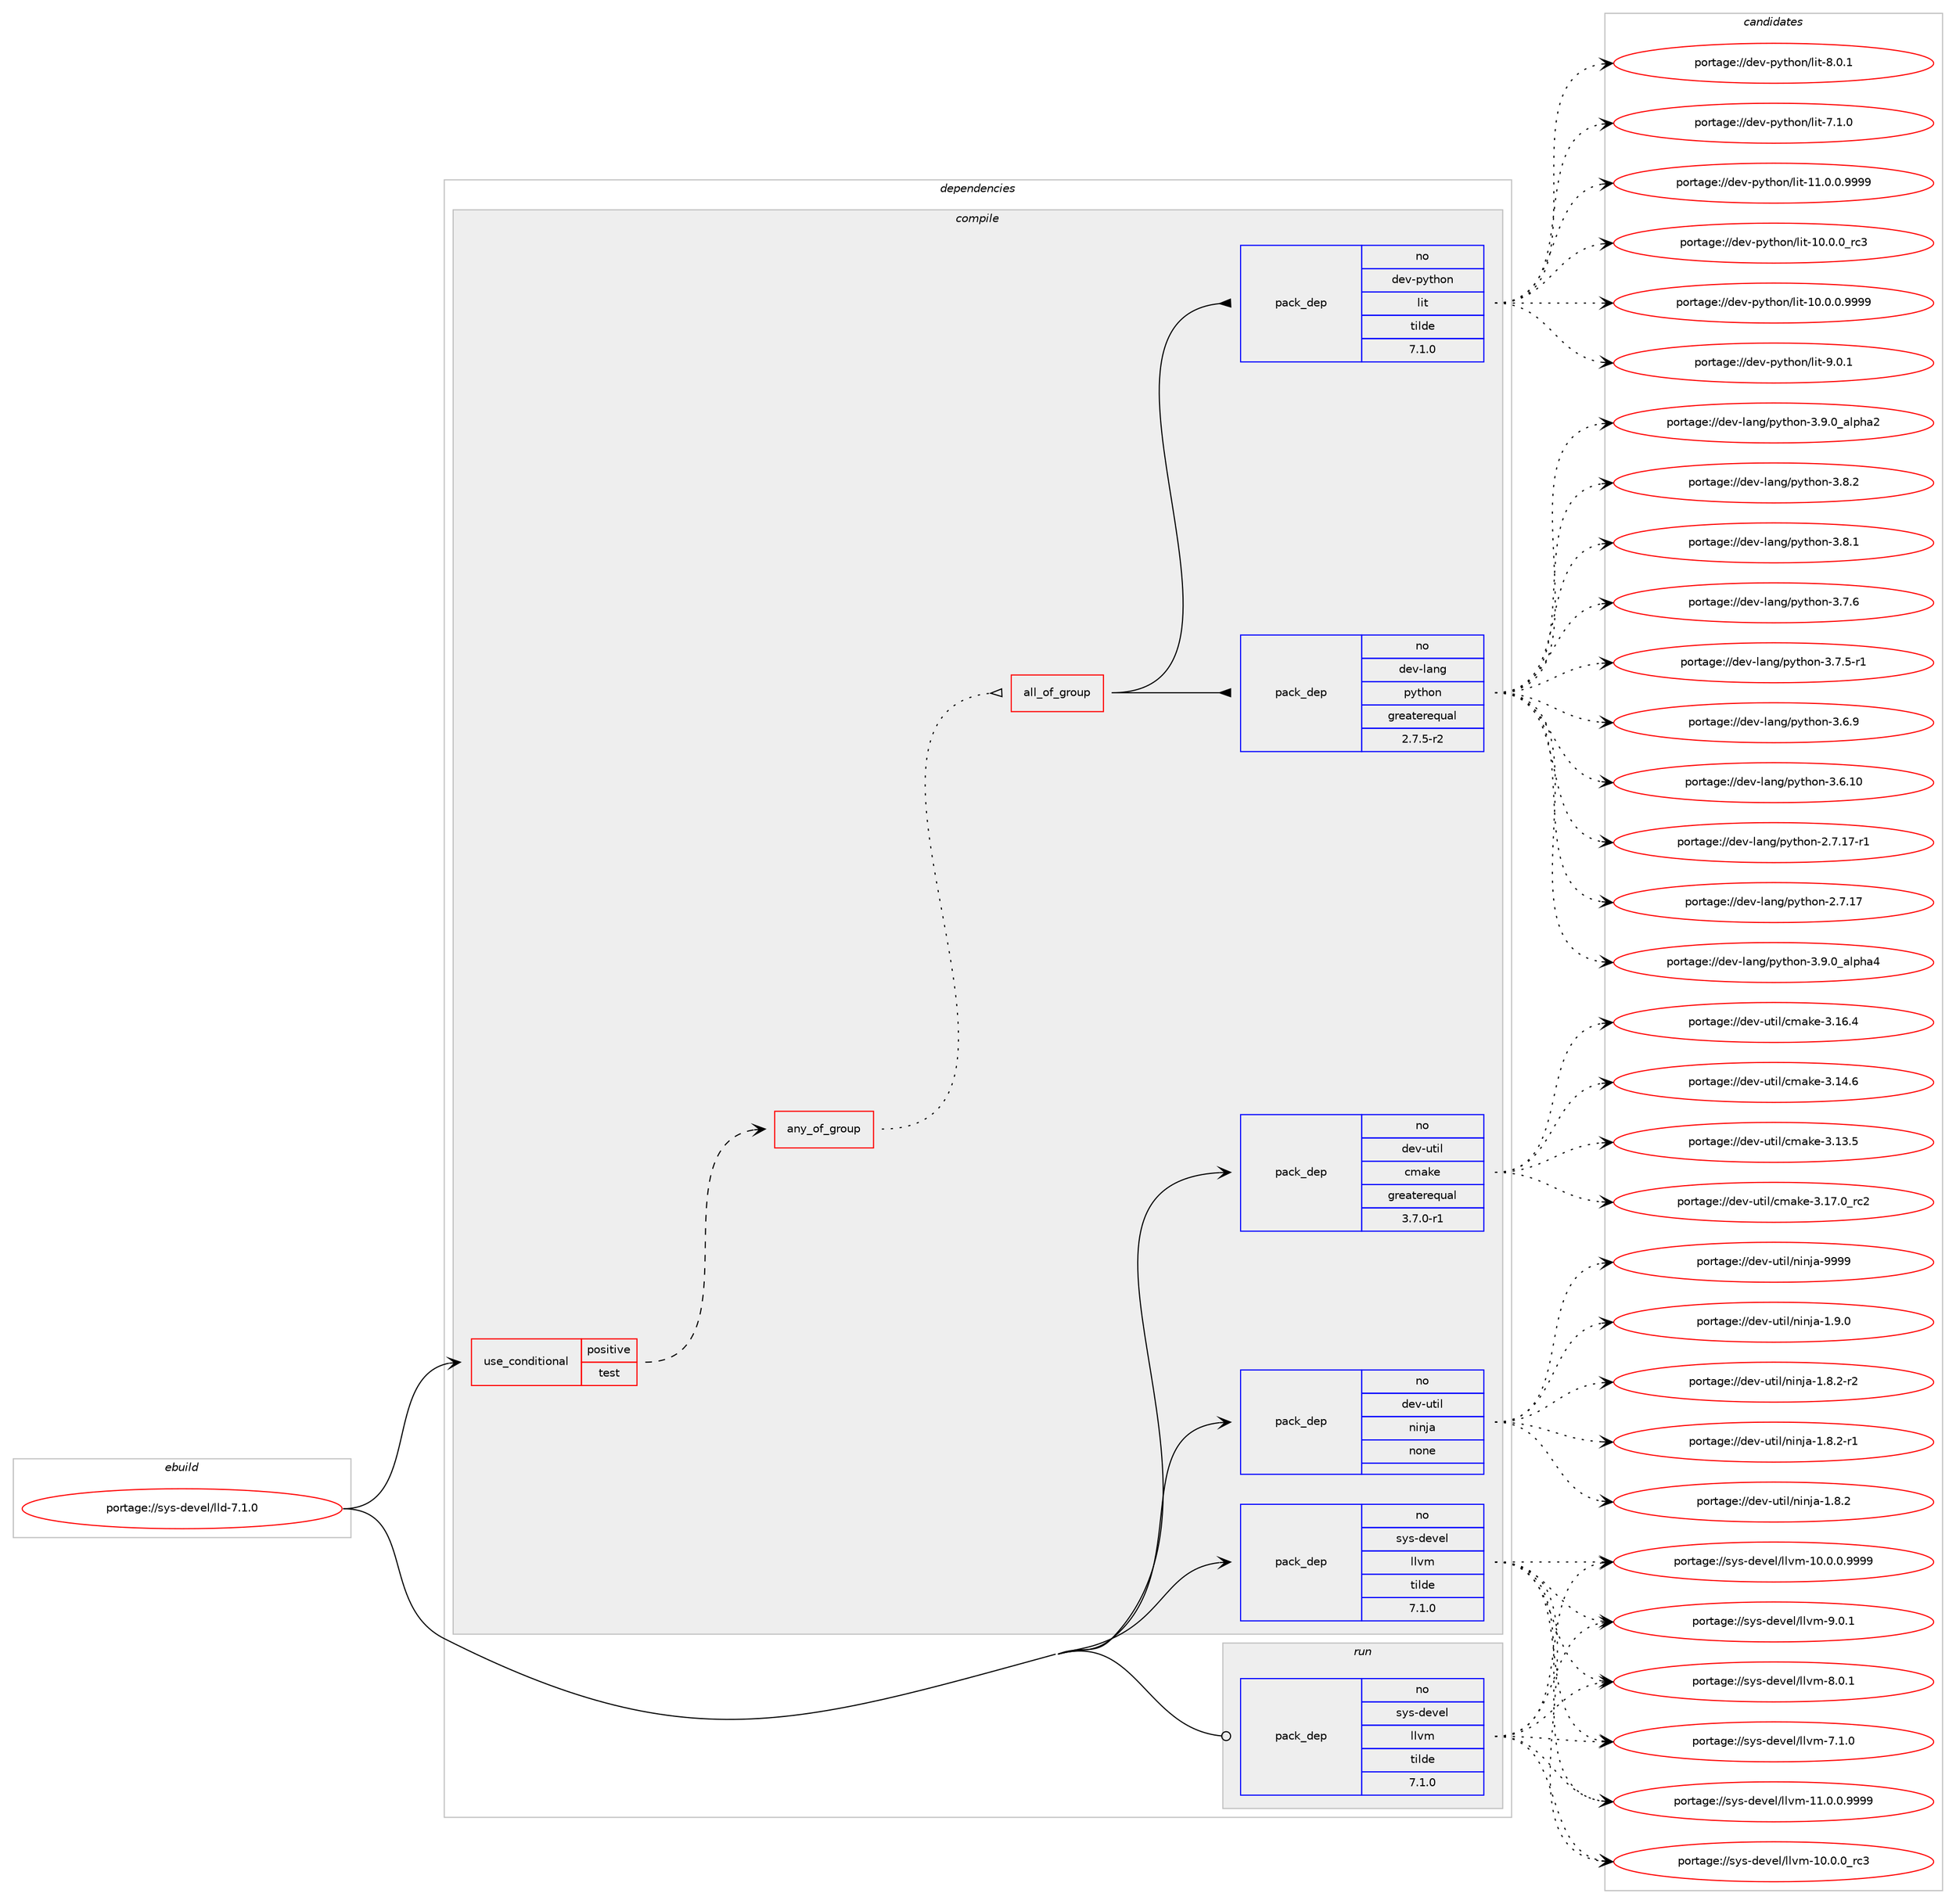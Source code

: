 digraph prolog {

# *************
# Graph options
# *************

newrank=true;
concentrate=true;
compound=true;
graph [rankdir=LR,fontname=Helvetica,fontsize=10,ranksep=1.5];#, ranksep=2.5, nodesep=0.2];
edge  [arrowhead=vee];
node  [fontname=Helvetica,fontsize=10];

# **********
# The ebuild
# **********

subgraph cluster_leftcol {
color=gray;
label=<<i>ebuild</i>>;
id [label="portage://sys-devel/lld-7.1.0", color=red, width=4, href="../sys-devel/lld-7.1.0.svg"];
}

# ****************
# The dependencies
# ****************

subgraph cluster_midcol {
color=gray;
label=<<i>dependencies</i>>;
subgraph cluster_compile {
fillcolor="#eeeeee";
style=filled;
label=<<i>compile</i>>;
subgraph cond5802 {
dependency30826 [label=<<TABLE BORDER="0" CELLBORDER="1" CELLSPACING="0" CELLPADDING="4"><TR><TD ROWSPAN="3" CELLPADDING="10">use_conditional</TD></TR><TR><TD>positive</TD></TR><TR><TD>test</TD></TR></TABLE>>, shape=none, color=red];
subgraph any752 {
dependency30827 [label=<<TABLE BORDER="0" CELLBORDER="1" CELLSPACING="0" CELLPADDING="4"><TR><TD CELLPADDING="10">any_of_group</TD></TR></TABLE>>, shape=none, color=red];subgraph all31 {
dependency30828 [label=<<TABLE BORDER="0" CELLBORDER="1" CELLSPACING="0" CELLPADDING="4"><TR><TD CELLPADDING="10">all_of_group</TD></TR></TABLE>>, shape=none, color=red];subgraph pack24244 {
dependency30829 [label=<<TABLE BORDER="0" CELLBORDER="1" CELLSPACING="0" CELLPADDING="4" WIDTH="220"><TR><TD ROWSPAN="6" CELLPADDING="30">pack_dep</TD></TR><TR><TD WIDTH="110">no</TD></TR><TR><TD>dev-lang</TD></TR><TR><TD>python</TD></TR><TR><TD>greaterequal</TD></TR><TR><TD>2.7.5-r2</TD></TR></TABLE>>, shape=none, color=blue];
}
dependency30828:e -> dependency30829:w [weight=20,style="solid",arrowhead="inv"];
subgraph pack24245 {
dependency30830 [label=<<TABLE BORDER="0" CELLBORDER="1" CELLSPACING="0" CELLPADDING="4" WIDTH="220"><TR><TD ROWSPAN="6" CELLPADDING="30">pack_dep</TD></TR><TR><TD WIDTH="110">no</TD></TR><TR><TD>dev-python</TD></TR><TR><TD>lit</TD></TR><TR><TD>tilde</TD></TR><TR><TD>7.1.0</TD></TR></TABLE>>, shape=none, color=blue];
}
dependency30828:e -> dependency30830:w [weight=20,style="solid",arrowhead="inv"];
}
dependency30827:e -> dependency30828:w [weight=20,style="dotted",arrowhead="oinv"];
}
dependency30826:e -> dependency30827:w [weight=20,style="dashed",arrowhead="vee"];
}
id:e -> dependency30826:w [weight=20,style="solid",arrowhead="vee"];
subgraph pack24246 {
dependency30831 [label=<<TABLE BORDER="0" CELLBORDER="1" CELLSPACING="0" CELLPADDING="4" WIDTH="220"><TR><TD ROWSPAN="6" CELLPADDING="30">pack_dep</TD></TR><TR><TD WIDTH="110">no</TD></TR><TR><TD>dev-util</TD></TR><TR><TD>cmake</TD></TR><TR><TD>greaterequal</TD></TR><TR><TD>3.7.0-r1</TD></TR></TABLE>>, shape=none, color=blue];
}
id:e -> dependency30831:w [weight=20,style="solid",arrowhead="vee"];
subgraph pack24247 {
dependency30832 [label=<<TABLE BORDER="0" CELLBORDER="1" CELLSPACING="0" CELLPADDING="4" WIDTH="220"><TR><TD ROWSPAN="6" CELLPADDING="30">pack_dep</TD></TR><TR><TD WIDTH="110">no</TD></TR><TR><TD>dev-util</TD></TR><TR><TD>ninja</TD></TR><TR><TD>none</TD></TR><TR><TD></TD></TR></TABLE>>, shape=none, color=blue];
}
id:e -> dependency30832:w [weight=20,style="solid",arrowhead="vee"];
subgraph pack24248 {
dependency30833 [label=<<TABLE BORDER="0" CELLBORDER="1" CELLSPACING="0" CELLPADDING="4" WIDTH="220"><TR><TD ROWSPAN="6" CELLPADDING="30">pack_dep</TD></TR><TR><TD WIDTH="110">no</TD></TR><TR><TD>sys-devel</TD></TR><TR><TD>llvm</TD></TR><TR><TD>tilde</TD></TR><TR><TD>7.1.0</TD></TR></TABLE>>, shape=none, color=blue];
}
id:e -> dependency30833:w [weight=20,style="solid",arrowhead="vee"];
}
subgraph cluster_compileandrun {
fillcolor="#eeeeee";
style=filled;
label=<<i>compile and run</i>>;
}
subgraph cluster_run {
fillcolor="#eeeeee";
style=filled;
label=<<i>run</i>>;
subgraph pack24249 {
dependency30834 [label=<<TABLE BORDER="0" CELLBORDER="1" CELLSPACING="0" CELLPADDING="4" WIDTH="220"><TR><TD ROWSPAN="6" CELLPADDING="30">pack_dep</TD></TR><TR><TD WIDTH="110">no</TD></TR><TR><TD>sys-devel</TD></TR><TR><TD>llvm</TD></TR><TR><TD>tilde</TD></TR><TR><TD>7.1.0</TD></TR></TABLE>>, shape=none, color=blue];
}
id:e -> dependency30834:w [weight=20,style="solid",arrowhead="odot"];
}
}

# **************
# The candidates
# **************

subgraph cluster_choices {
rank=same;
color=gray;
label=<<i>candidates</i>>;

subgraph choice24244 {
color=black;
nodesep=1;
choice10010111845108971101034711212111610411111045514657464895971081121049752 [label="portage://dev-lang/python-3.9.0_alpha4", color=red, width=4,href="../dev-lang/python-3.9.0_alpha4.svg"];
choice10010111845108971101034711212111610411111045514657464895971081121049750 [label="portage://dev-lang/python-3.9.0_alpha2", color=red, width=4,href="../dev-lang/python-3.9.0_alpha2.svg"];
choice100101118451089711010347112121116104111110455146564650 [label="portage://dev-lang/python-3.8.2", color=red, width=4,href="../dev-lang/python-3.8.2.svg"];
choice100101118451089711010347112121116104111110455146564649 [label="portage://dev-lang/python-3.8.1", color=red, width=4,href="../dev-lang/python-3.8.1.svg"];
choice100101118451089711010347112121116104111110455146554654 [label="portage://dev-lang/python-3.7.6", color=red, width=4,href="../dev-lang/python-3.7.6.svg"];
choice1001011184510897110103471121211161041111104551465546534511449 [label="portage://dev-lang/python-3.7.5-r1", color=red, width=4,href="../dev-lang/python-3.7.5-r1.svg"];
choice100101118451089711010347112121116104111110455146544657 [label="portage://dev-lang/python-3.6.9", color=red, width=4,href="../dev-lang/python-3.6.9.svg"];
choice10010111845108971101034711212111610411111045514654464948 [label="portage://dev-lang/python-3.6.10", color=red, width=4,href="../dev-lang/python-3.6.10.svg"];
choice100101118451089711010347112121116104111110455046554649554511449 [label="portage://dev-lang/python-2.7.17-r1", color=red, width=4,href="../dev-lang/python-2.7.17-r1.svg"];
choice10010111845108971101034711212111610411111045504655464955 [label="portage://dev-lang/python-2.7.17", color=red, width=4,href="../dev-lang/python-2.7.17.svg"];
dependency30829:e -> choice10010111845108971101034711212111610411111045514657464895971081121049752:w [style=dotted,weight="100"];
dependency30829:e -> choice10010111845108971101034711212111610411111045514657464895971081121049750:w [style=dotted,weight="100"];
dependency30829:e -> choice100101118451089711010347112121116104111110455146564650:w [style=dotted,weight="100"];
dependency30829:e -> choice100101118451089711010347112121116104111110455146564649:w [style=dotted,weight="100"];
dependency30829:e -> choice100101118451089711010347112121116104111110455146554654:w [style=dotted,weight="100"];
dependency30829:e -> choice1001011184510897110103471121211161041111104551465546534511449:w [style=dotted,weight="100"];
dependency30829:e -> choice100101118451089711010347112121116104111110455146544657:w [style=dotted,weight="100"];
dependency30829:e -> choice10010111845108971101034711212111610411111045514654464948:w [style=dotted,weight="100"];
dependency30829:e -> choice100101118451089711010347112121116104111110455046554649554511449:w [style=dotted,weight="100"];
dependency30829:e -> choice10010111845108971101034711212111610411111045504655464955:w [style=dotted,weight="100"];
}
subgraph choice24245 {
color=black;
nodesep=1;
choice1001011184511212111610411111047108105116455746484649 [label="portage://dev-python/lit-9.0.1", color=red, width=4,href="../dev-python/lit-9.0.1.svg"];
choice1001011184511212111610411111047108105116455646484649 [label="portage://dev-python/lit-8.0.1", color=red, width=4,href="../dev-python/lit-8.0.1.svg"];
choice1001011184511212111610411111047108105116455546494648 [label="portage://dev-python/lit-7.1.0", color=red, width=4,href="../dev-python/lit-7.1.0.svg"];
choice1001011184511212111610411111047108105116454949464846484657575757 [label="portage://dev-python/lit-11.0.0.9999", color=red, width=4,href="../dev-python/lit-11.0.0.9999.svg"];
choice100101118451121211161041111104710810511645494846484648951149951 [label="portage://dev-python/lit-10.0.0_rc3", color=red, width=4,href="../dev-python/lit-10.0.0_rc3.svg"];
choice1001011184511212111610411111047108105116454948464846484657575757 [label="portage://dev-python/lit-10.0.0.9999", color=red, width=4,href="../dev-python/lit-10.0.0.9999.svg"];
dependency30830:e -> choice1001011184511212111610411111047108105116455746484649:w [style=dotted,weight="100"];
dependency30830:e -> choice1001011184511212111610411111047108105116455646484649:w [style=dotted,weight="100"];
dependency30830:e -> choice1001011184511212111610411111047108105116455546494648:w [style=dotted,weight="100"];
dependency30830:e -> choice1001011184511212111610411111047108105116454949464846484657575757:w [style=dotted,weight="100"];
dependency30830:e -> choice100101118451121211161041111104710810511645494846484648951149951:w [style=dotted,weight="100"];
dependency30830:e -> choice1001011184511212111610411111047108105116454948464846484657575757:w [style=dotted,weight="100"];
}
subgraph choice24246 {
color=black;
nodesep=1;
choice1001011184511711610510847991099710710145514649554648951149950 [label="portage://dev-util/cmake-3.17.0_rc2", color=red, width=4,href="../dev-util/cmake-3.17.0_rc2.svg"];
choice1001011184511711610510847991099710710145514649544652 [label="portage://dev-util/cmake-3.16.4", color=red, width=4,href="../dev-util/cmake-3.16.4.svg"];
choice1001011184511711610510847991099710710145514649524654 [label="portage://dev-util/cmake-3.14.6", color=red, width=4,href="../dev-util/cmake-3.14.6.svg"];
choice1001011184511711610510847991099710710145514649514653 [label="portage://dev-util/cmake-3.13.5", color=red, width=4,href="../dev-util/cmake-3.13.5.svg"];
dependency30831:e -> choice1001011184511711610510847991099710710145514649554648951149950:w [style=dotted,weight="100"];
dependency30831:e -> choice1001011184511711610510847991099710710145514649544652:w [style=dotted,weight="100"];
dependency30831:e -> choice1001011184511711610510847991099710710145514649524654:w [style=dotted,weight="100"];
dependency30831:e -> choice1001011184511711610510847991099710710145514649514653:w [style=dotted,weight="100"];
}
subgraph choice24247 {
color=black;
nodesep=1;
choice1001011184511711610510847110105110106974557575757 [label="portage://dev-util/ninja-9999", color=red, width=4,href="../dev-util/ninja-9999.svg"];
choice100101118451171161051084711010511010697454946574648 [label="portage://dev-util/ninja-1.9.0", color=red, width=4,href="../dev-util/ninja-1.9.0.svg"];
choice1001011184511711610510847110105110106974549465646504511450 [label="portage://dev-util/ninja-1.8.2-r2", color=red, width=4,href="../dev-util/ninja-1.8.2-r2.svg"];
choice1001011184511711610510847110105110106974549465646504511449 [label="portage://dev-util/ninja-1.8.2-r1", color=red, width=4,href="../dev-util/ninja-1.8.2-r1.svg"];
choice100101118451171161051084711010511010697454946564650 [label="portage://dev-util/ninja-1.8.2", color=red, width=4,href="../dev-util/ninja-1.8.2.svg"];
dependency30832:e -> choice1001011184511711610510847110105110106974557575757:w [style=dotted,weight="100"];
dependency30832:e -> choice100101118451171161051084711010511010697454946574648:w [style=dotted,weight="100"];
dependency30832:e -> choice1001011184511711610510847110105110106974549465646504511450:w [style=dotted,weight="100"];
dependency30832:e -> choice1001011184511711610510847110105110106974549465646504511449:w [style=dotted,weight="100"];
dependency30832:e -> choice100101118451171161051084711010511010697454946564650:w [style=dotted,weight="100"];
}
subgraph choice24248 {
color=black;
nodesep=1;
choice1151211154510010111810110847108108118109455746484649 [label="portage://sys-devel/llvm-9.0.1", color=red, width=4,href="../sys-devel/llvm-9.0.1.svg"];
choice1151211154510010111810110847108108118109455646484649 [label="portage://sys-devel/llvm-8.0.1", color=red, width=4,href="../sys-devel/llvm-8.0.1.svg"];
choice1151211154510010111810110847108108118109455546494648 [label="portage://sys-devel/llvm-7.1.0", color=red, width=4,href="../sys-devel/llvm-7.1.0.svg"];
choice1151211154510010111810110847108108118109454949464846484657575757 [label="portage://sys-devel/llvm-11.0.0.9999", color=red, width=4,href="../sys-devel/llvm-11.0.0.9999.svg"];
choice115121115451001011181011084710810811810945494846484648951149951 [label="portage://sys-devel/llvm-10.0.0_rc3", color=red, width=4,href="../sys-devel/llvm-10.0.0_rc3.svg"];
choice1151211154510010111810110847108108118109454948464846484657575757 [label="portage://sys-devel/llvm-10.0.0.9999", color=red, width=4,href="../sys-devel/llvm-10.0.0.9999.svg"];
dependency30833:e -> choice1151211154510010111810110847108108118109455746484649:w [style=dotted,weight="100"];
dependency30833:e -> choice1151211154510010111810110847108108118109455646484649:w [style=dotted,weight="100"];
dependency30833:e -> choice1151211154510010111810110847108108118109455546494648:w [style=dotted,weight="100"];
dependency30833:e -> choice1151211154510010111810110847108108118109454949464846484657575757:w [style=dotted,weight="100"];
dependency30833:e -> choice115121115451001011181011084710810811810945494846484648951149951:w [style=dotted,weight="100"];
dependency30833:e -> choice1151211154510010111810110847108108118109454948464846484657575757:w [style=dotted,weight="100"];
}
subgraph choice24249 {
color=black;
nodesep=1;
choice1151211154510010111810110847108108118109455746484649 [label="portage://sys-devel/llvm-9.0.1", color=red, width=4,href="../sys-devel/llvm-9.0.1.svg"];
choice1151211154510010111810110847108108118109455646484649 [label="portage://sys-devel/llvm-8.0.1", color=red, width=4,href="../sys-devel/llvm-8.0.1.svg"];
choice1151211154510010111810110847108108118109455546494648 [label="portage://sys-devel/llvm-7.1.0", color=red, width=4,href="../sys-devel/llvm-7.1.0.svg"];
choice1151211154510010111810110847108108118109454949464846484657575757 [label="portage://sys-devel/llvm-11.0.0.9999", color=red, width=4,href="../sys-devel/llvm-11.0.0.9999.svg"];
choice115121115451001011181011084710810811810945494846484648951149951 [label="portage://sys-devel/llvm-10.0.0_rc3", color=red, width=4,href="../sys-devel/llvm-10.0.0_rc3.svg"];
choice1151211154510010111810110847108108118109454948464846484657575757 [label="portage://sys-devel/llvm-10.0.0.9999", color=red, width=4,href="../sys-devel/llvm-10.0.0.9999.svg"];
dependency30834:e -> choice1151211154510010111810110847108108118109455746484649:w [style=dotted,weight="100"];
dependency30834:e -> choice1151211154510010111810110847108108118109455646484649:w [style=dotted,weight="100"];
dependency30834:e -> choice1151211154510010111810110847108108118109455546494648:w [style=dotted,weight="100"];
dependency30834:e -> choice1151211154510010111810110847108108118109454949464846484657575757:w [style=dotted,weight="100"];
dependency30834:e -> choice115121115451001011181011084710810811810945494846484648951149951:w [style=dotted,weight="100"];
dependency30834:e -> choice1151211154510010111810110847108108118109454948464846484657575757:w [style=dotted,weight="100"];
}
}

}
